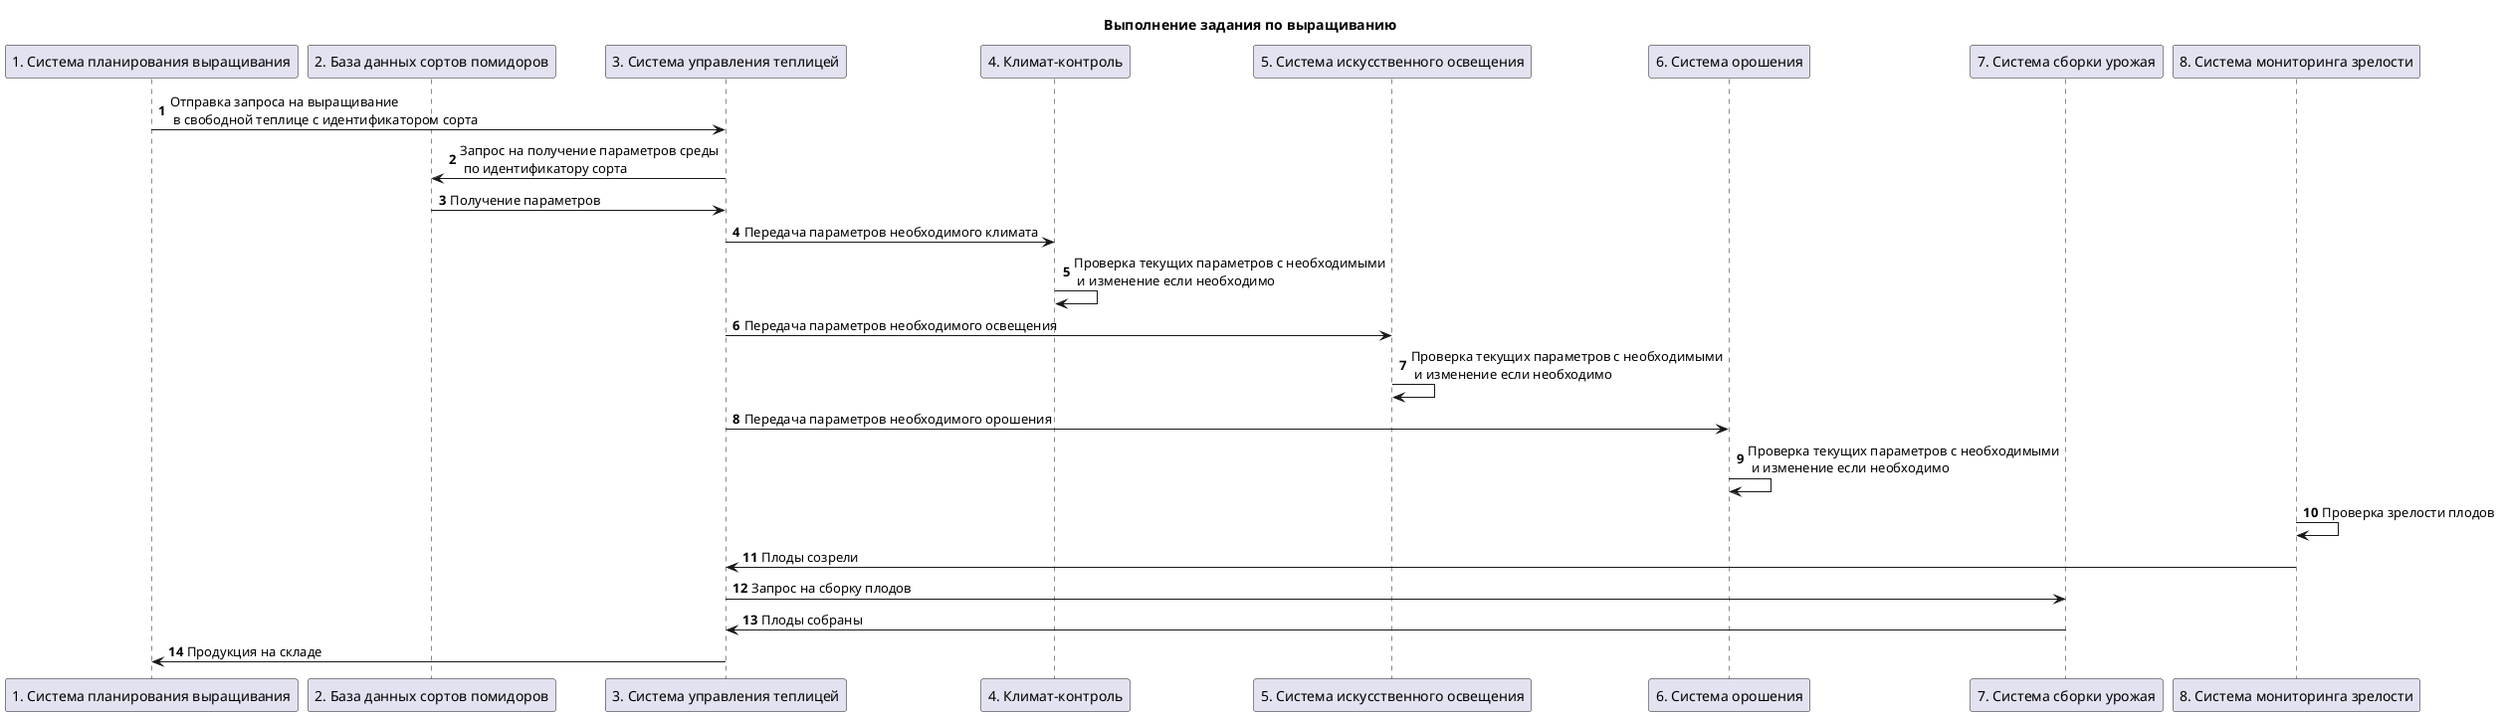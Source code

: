 @startuml "usecases"

title "Выполнение задания по выращиванию"

participant "1. Система планирования выращивания" as growing_manager_system
participant "2. База данных сортов помидоров" as tomato_db
participant "3. Система управления теплицей" as greenhouse_manager_system
participant "4. Климат-контроль" as climate_control
participant "5. Система искусственного освещения" as lighting_system
participant "6. Система орошения" as irrigation_system
participant "7. Система сборки урожая" as harvest_system
participant "8. Система мониторинга зрелости" as maturity_monitoring_system

autonumber

growing_manager_system -> greenhouse_manager_system: Отправка запроса на выращивание\n в свободной теплице с идентификатором сорта

greenhouse_manager_system -> tomato_db: Запрос на получение параметров среды\n по идентификатору сорта
tomato_db -> greenhouse_manager_system: Получение параметров

greenhouse_manager_system -> climate_control: Передача параметров необходимого климата
climate_control -> climate_control: Проверка текущих параметров с необходимыми\n и изменение если необходимо

greenhouse_manager_system -> lighting_system: Передача параметров необходимого освещения
lighting_system -> lighting_system: Проверка текущих параметров с необходимыми\n и изменение если необходимо

greenhouse_manager_system -> irrigation_system: Передача параметров необходимого орошения
irrigation_system -> irrigation_system: Проверка текущих параметров с необходимыми\n и изменение если необходимо

maturity_monitoring_system -> maturity_monitoring_system: Проверка зрелости плодов
maturity_monitoring_system -> greenhouse_manager_system: Плоды созрели

greenhouse_manager_system -> harvest_system: Запрос на сборку плодов
harvest_system -> greenhouse_manager_system: Плоды собраны

greenhouse_manager_system -> growing_manager_system: Продукция на складе

@enduml